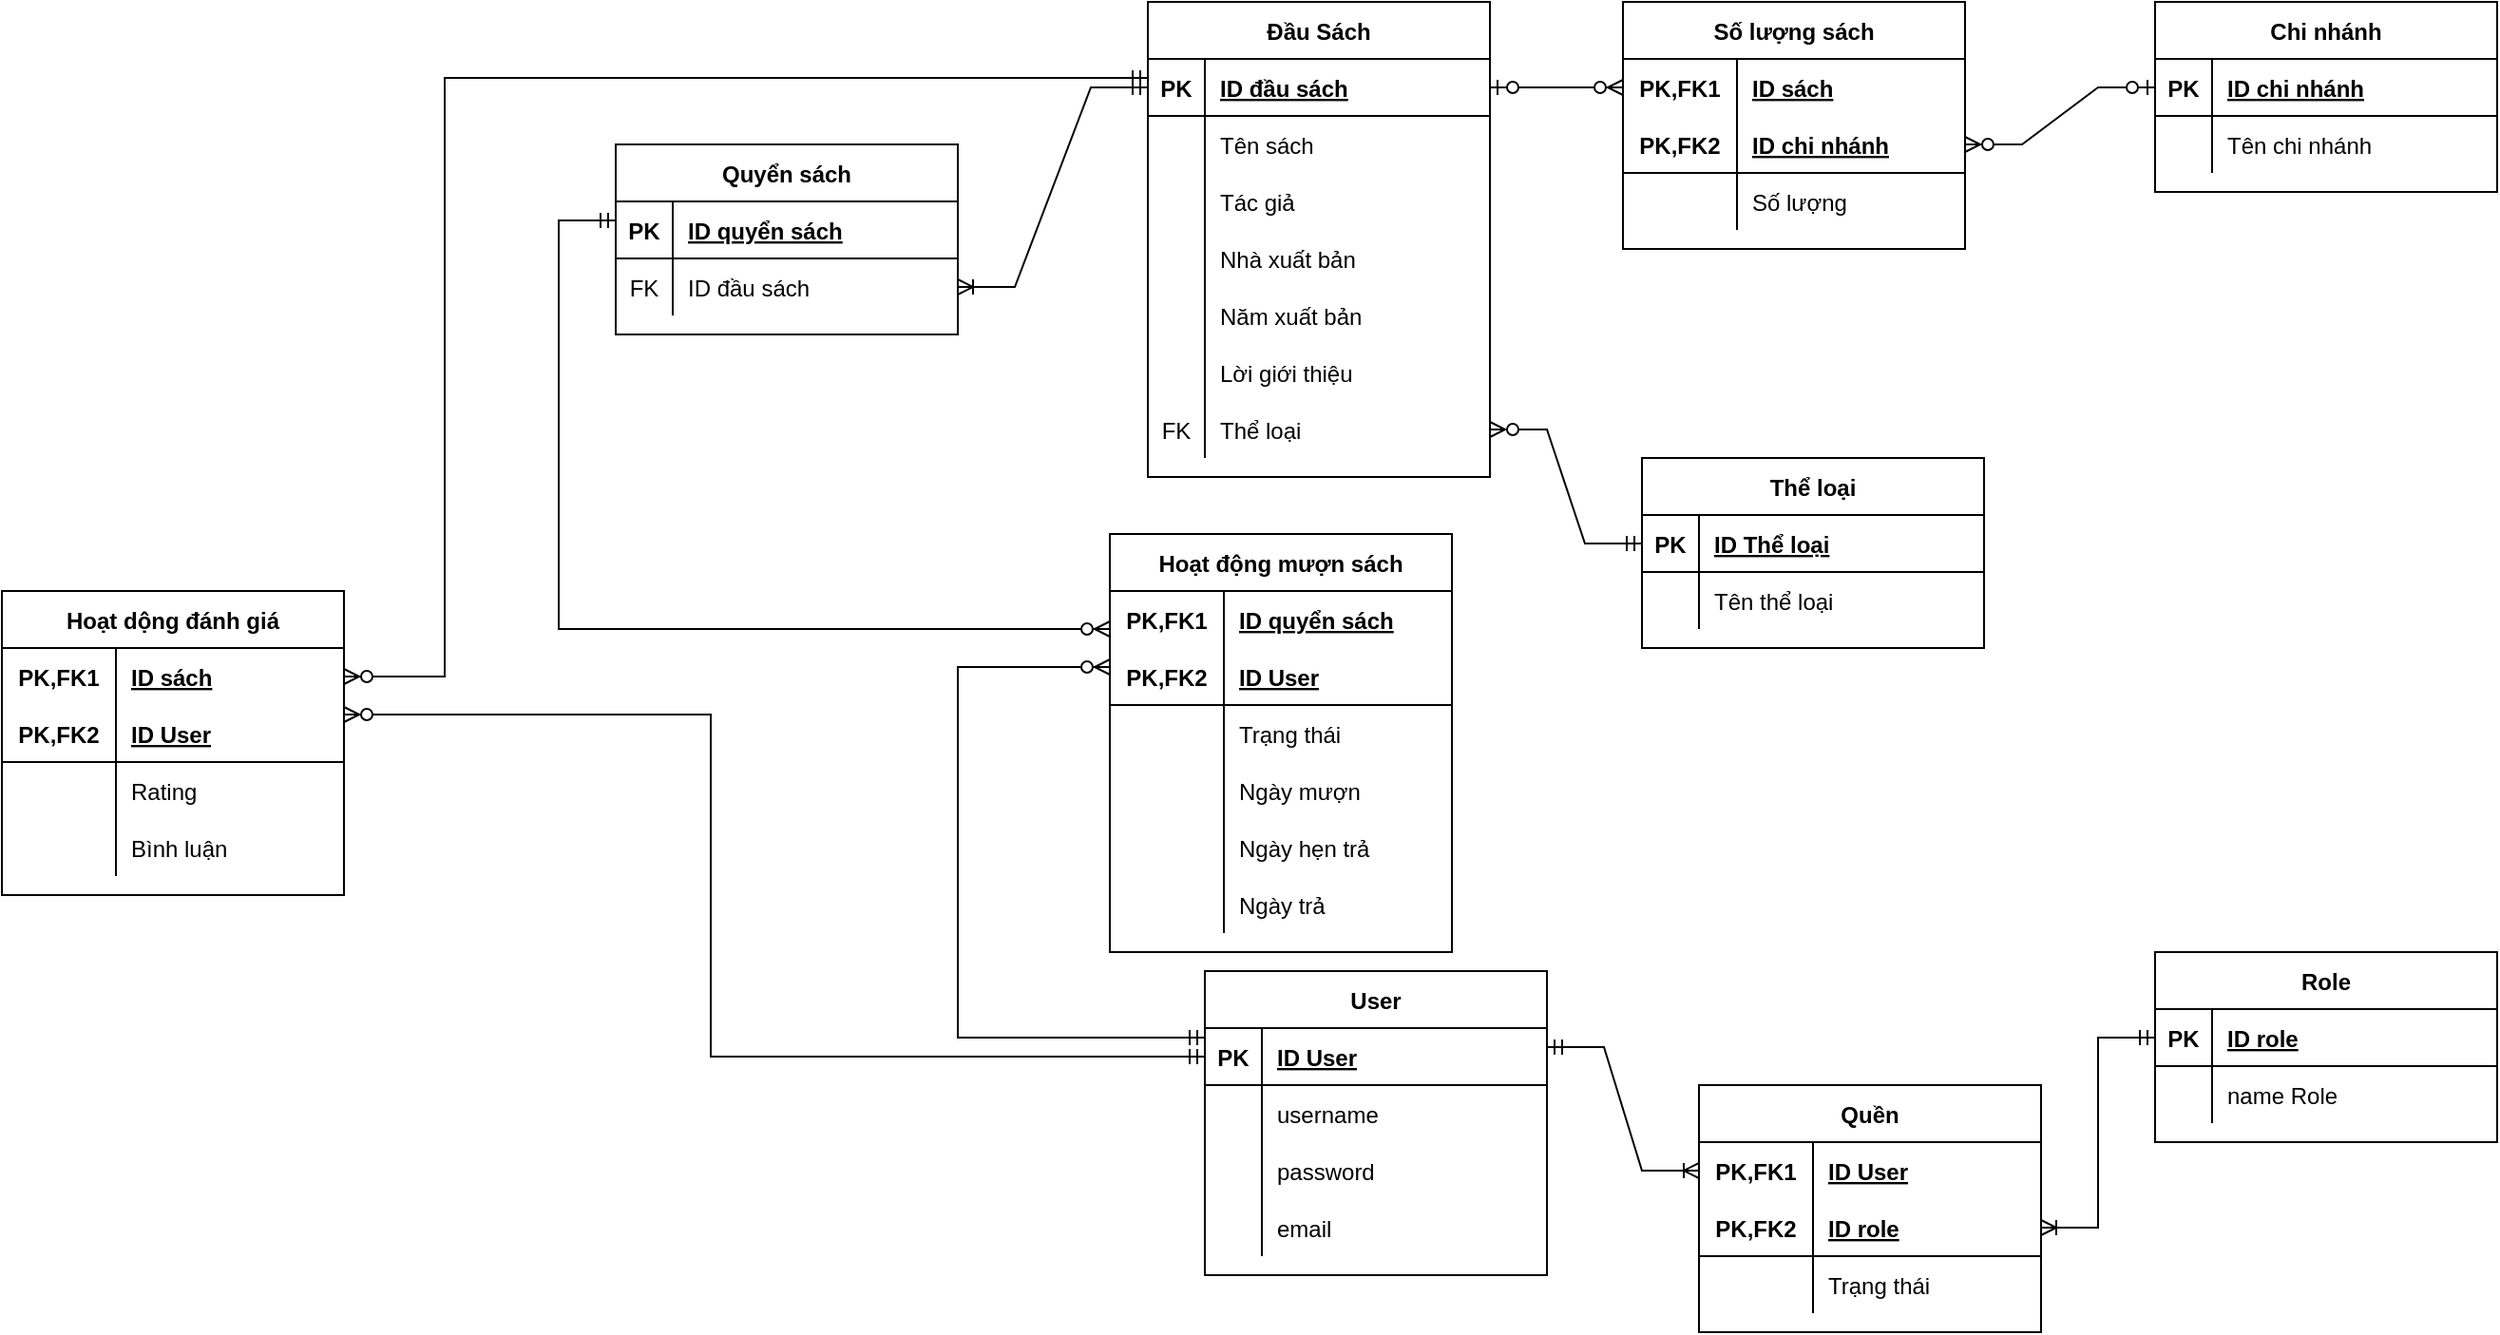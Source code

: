<mxfile version="20.2.3" type="device"><diagram id="ynbLyinVr9GkVWwmuMhl" name="Trang-1"><mxGraphModel dx="2249" dy="794" grid="1" gridSize="10" guides="1" tooltips="1" connect="1" arrows="1" fold="1" page="1" pageScale="1" pageWidth="827" pageHeight="1169" math="0" shadow="0"><root><mxCell id="0"/><mxCell id="1" parent="0"/><mxCell id="u2M3tvChllWjG_p4Eokf-32" value="Đầu Sách" style="shape=table;startSize=30;container=1;collapsible=1;childLayout=tableLayout;fixedRows=1;rowLines=0;fontStyle=1;align=center;resizeLast=1;" vertex="1" parent="1"><mxGeometry x="100" y="360" width="180" height="250" as="geometry"/></mxCell><mxCell id="u2M3tvChllWjG_p4Eokf-33" value="" style="shape=tableRow;horizontal=0;startSize=0;swimlaneHead=0;swimlaneBody=0;fillColor=none;collapsible=0;dropTarget=0;points=[[0,0.5],[1,0.5]];portConstraint=eastwest;top=0;left=0;right=0;bottom=1;" vertex="1" parent="u2M3tvChllWjG_p4Eokf-32"><mxGeometry y="30" width="180" height="30" as="geometry"/></mxCell><mxCell id="u2M3tvChllWjG_p4Eokf-34" value="PK" style="shape=partialRectangle;connectable=0;fillColor=none;top=0;left=0;bottom=0;right=0;fontStyle=1;overflow=hidden;" vertex="1" parent="u2M3tvChllWjG_p4Eokf-33"><mxGeometry width="30" height="30" as="geometry"><mxRectangle width="30" height="30" as="alternateBounds"/></mxGeometry></mxCell><mxCell id="u2M3tvChllWjG_p4Eokf-35" value="ID đầu sách" style="shape=partialRectangle;connectable=0;fillColor=none;top=0;left=0;bottom=0;right=0;align=left;spacingLeft=6;fontStyle=5;overflow=hidden;" vertex="1" parent="u2M3tvChllWjG_p4Eokf-33"><mxGeometry x="30" width="150" height="30" as="geometry"><mxRectangle width="150" height="30" as="alternateBounds"/></mxGeometry></mxCell><mxCell id="u2M3tvChllWjG_p4Eokf-36" value="" style="shape=tableRow;horizontal=0;startSize=0;swimlaneHead=0;swimlaneBody=0;fillColor=none;collapsible=0;dropTarget=0;points=[[0,0.5],[1,0.5]];portConstraint=eastwest;top=0;left=0;right=0;bottom=0;" vertex="1" parent="u2M3tvChllWjG_p4Eokf-32"><mxGeometry y="60" width="180" height="30" as="geometry"/></mxCell><mxCell id="u2M3tvChllWjG_p4Eokf-37" value="" style="shape=partialRectangle;connectable=0;fillColor=none;top=0;left=0;bottom=0;right=0;editable=1;overflow=hidden;" vertex="1" parent="u2M3tvChllWjG_p4Eokf-36"><mxGeometry width="30" height="30" as="geometry"><mxRectangle width="30" height="30" as="alternateBounds"/></mxGeometry></mxCell><mxCell id="u2M3tvChllWjG_p4Eokf-38" value="Tên sách" style="shape=partialRectangle;connectable=0;fillColor=none;top=0;left=0;bottom=0;right=0;align=left;spacingLeft=6;overflow=hidden;" vertex="1" parent="u2M3tvChllWjG_p4Eokf-36"><mxGeometry x="30" width="150" height="30" as="geometry"><mxRectangle width="150" height="30" as="alternateBounds"/></mxGeometry></mxCell><mxCell id="u2M3tvChllWjG_p4Eokf-39" value="" style="shape=tableRow;horizontal=0;startSize=0;swimlaneHead=0;swimlaneBody=0;fillColor=none;collapsible=0;dropTarget=0;points=[[0,0.5],[1,0.5]];portConstraint=eastwest;top=0;left=0;right=0;bottom=0;" vertex="1" parent="u2M3tvChllWjG_p4Eokf-32"><mxGeometry y="90" width="180" height="30" as="geometry"/></mxCell><mxCell id="u2M3tvChllWjG_p4Eokf-40" value="" style="shape=partialRectangle;connectable=0;fillColor=none;top=0;left=0;bottom=0;right=0;editable=1;overflow=hidden;" vertex="1" parent="u2M3tvChllWjG_p4Eokf-39"><mxGeometry width="30" height="30" as="geometry"><mxRectangle width="30" height="30" as="alternateBounds"/></mxGeometry></mxCell><mxCell id="u2M3tvChllWjG_p4Eokf-41" value="Tác giả" style="shape=partialRectangle;connectable=0;fillColor=none;top=0;left=0;bottom=0;right=0;align=left;spacingLeft=6;overflow=hidden;" vertex="1" parent="u2M3tvChllWjG_p4Eokf-39"><mxGeometry x="30" width="150" height="30" as="geometry"><mxRectangle width="150" height="30" as="alternateBounds"/></mxGeometry></mxCell><mxCell id="u2M3tvChllWjG_p4Eokf-42" value="" style="shape=tableRow;horizontal=0;startSize=0;swimlaneHead=0;swimlaneBody=0;fillColor=none;collapsible=0;dropTarget=0;points=[[0,0.5],[1,0.5]];portConstraint=eastwest;top=0;left=0;right=0;bottom=0;" vertex="1" parent="u2M3tvChllWjG_p4Eokf-32"><mxGeometry y="120" width="180" height="30" as="geometry"/></mxCell><mxCell id="u2M3tvChllWjG_p4Eokf-43" value="" style="shape=partialRectangle;connectable=0;fillColor=none;top=0;left=0;bottom=0;right=0;editable=1;overflow=hidden;" vertex="1" parent="u2M3tvChllWjG_p4Eokf-42"><mxGeometry width="30" height="30" as="geometry"><mxRectangle width="30" height="30" as="alternateBounds"/></mxGeometry></mxCell><mxCell id="u2M3tvChllWjG_p4Eokf-44" value="Nhà xuất bản" style="shape=partialRectangle;connectable=0;fillColor=none;top=0;left=0;bottom=0;right=0;align=left;spacingLeft=6;overflow=hidden;" vertex="1" parent="u2M3tvChllWjG_p4Eokf-42"><mxGeometry x="30" width="150" height="30" as="geometry"><mxRectangle width="150" height="30" as="alternateBounds"/></mxGeometry></mxCell><mxCell id="u2M3tvChllWjG_p4Eokf-45" value="" style="shape=tableRow;horizontal=0;startSize=0;swimlaneHead=0;swimlaneBody=0;fillColor=none;collapsible=0;dropTarget=0;points=[[0,0.5],[1,0.5]];portConstraint=eastwest;top=0;left=0;right=0;bottom=0;" vertex="1" parent="u2M3tvChllWjG_p4Eokf-32"><mxGeometry y="150" width="180" height="30" as="geometry"/></mxCell><mxCell id="u2M3tvChllWjG_p4Eokf-46" value="" style="shape=partialRectangle;connectable=0;fillColor=none;top=0;left=0;bottom=0;right=0;editable=1;overflow=hidden;" vertex="1" parent="u2M3tvChllWjG_p4Eokf-45"><mxGeometry width="30" height="30" as="geometry"><mxRectangle width="30" height="30" as="alternateBounds"/></mxGeometry></mxCell><mxCell id="u2M3tvChllWjG_p4Eokf-47" value="Năm xuất bản" style="shape=partialRectangle;connectable=0;fillColor=none;top=0;left=0;bottom=0;right=0;align=left;spacingLeft=6;overflow=hidden;" vertex="1" parent="u2M3tvChllWjG_p4Eokf-45"><mxGeometry x="30" width="150" height="30" as="geometry"><mxRectangle width="150" height="30" as="alternateBounds"/></mxGeometry></mxCell><mxCell id="u2M3tvChllWjG_p4Eokf-48" value="" style="shape=tableRow;horizontal=0;startSize=0;swimlaneHead=0;swimlaneBody=0;fillColor=none;collapsible=0;dropTarget=0;points=[[0,0.5],[1,0.5]];portConstraint=eastwest;top=0;left=0;right=0;bottom=0;" vertex="1" parent="u2M3tvChllWjG_p4Eokf-32"><mxGeometry y="180" width="180" height="30" as="geometry"/></mxCell><mxCell id="u2M3tvChllWjG_p4Eokf-49" value="" style="shape=partialRectangle;connectable=0;fillColor=none;top=0;left=0;bottom=0;right=0;editable=1;overflow=hidden;" vertex="1" parent="u2M3tvChllWjG_p4Eokf-48"><mxGeometry width="30" height="30" as="geometry"><mxRectangle width="30" height="30" as="alternateBounds"/></mxGeometry></mxCell><mxCell id="u2M3tvChllWjG_p4Eokf-50" value="Lời giới thiệu" style="shape=partialRectangle;connectable=0;fillColor=none;top=0;left=0;bottom=0;right=0;align=left;spacingLeft=6;overflow=hidden;" vertex="1" parent="u2M3tvChllWjG_p4Eokf-48"><mxGeometry x="30" width="150" height="30" as="geometry"><mxRectangle width="150" height="30" as="alternateBounds"/></mxGeometry></mxCell><mxCell id="u2M3tvChllWjG_p4Eokf-151" value="" style="shape=tableRow;horizontal=0;startSize=0;swimlaneHead=0;swimlaneBody=0;fillColor=none;collapsible=0;dropTarget=0;points=[[0,0.5],[1,0.5]];portConstraint=eastwest;top=0;left=0;right=0;bottom=0;" vertex="1" parent="u2M3tvChllWjG_p4Eokf-32"><mxGeometry y="210" width="180" height="30" as="geometry"/></mxCell><mxCell id="u2M3tvChllWjG_p4Eokf-152" value="FK" style="shape=partialRectangle;connectable=0;fillColor=none;top=0;left=0;bottom=0;right=0;editable=1;overflow=hidden;" vertex="1" parent="u2M3tvChllWjG_p4Eokf-151"><mxGeometry width="30" height="30" as="geometry"><mxRectangle width="30" height="30" as="alternateBounds"/></mxGeometry></mxCell><mxCell id="u2M3tvChllWjG_p4Eokf-153" value="Thể loại" style="shape=partialRectangle;connectable=0;fillColor=none;top=0;left=0;bottom=0;right=0;align=left;spacingLeft=6;overflow=hidden;" vertex="1" parent="u2M3tvChllWjG_p4Eokf-151"><mxGeometry x="30" width="150" height="30" as="geometry"><mxRectangle width="150" height="30" as="alternateBounds"/></mxGeometry></mxCell><mxCell id="u2M3tvChllWjG_p4Eokf-51" value="Chi nhánh" style="shape=table;startSize=30;container=1;collapsible=1;childLayout=tableLayout;fixedRows=1;rowLines=0;fontStyle=1;align=center;resizeLast=1;" vertex="1" parent="1"><mxGeometry x="630" y="360" width="180" height="100" as="geometry"/></mxCell><mxCell id="u2M3tvChllWjG_p4Eokf-52" value="" style="shape=tableRow;horizontal=0;startSize=0;swimlaneHead=0;swimlaneBody=0;fillColor=none;collapsible=0;dropTarget=0;points=[[0,0.5],[1,0.5]];portConstraint=eastwest;top=0;left=0;right=0;bottom=1;" vertex="1" parent="u2M3tvChllWjG_p4Eokf-51"><mxGeometry y="30" width="180" height="30" as="geometry"/></mxCell><mxCell id="u2M3tvChllWjG_p4Eokf-53" value="PK" style="shape=partialRectangle;connectable=0;fillColor=none;top=0;left=0;bottom=0;right=0;fontStyle=1;overflow=hidden;" vertex="1" parent="u2M3tvChllWjG_p4Eokf-52"><mxGeometry width="30" height="30" as="geometry"><mxRectangle width="30" height="30" as="alternateBounds"/></mxGeometry></mxCell><mxCell id="u2M3tvChllWjG_p4Eokf-54" value="ID chi nhánh" style="shape=partialRectangle;connectable=0;fillColor=none;top=0;left=0;bottom=0;right=0;align=left;spacingLeft=6;fontStyle=5;overflow=hidden;" vertex="1" parent="u2M3tvChllWjG_p4Eokf-52"><mxGeometry x="30" width="150" height="30" as="geometry"><mxRectangle width="150" height="30" as="alternateBounds"/></mxGeometry></mxCell><mxCell id="u2M3tvChllWjG_p4Eokf-55" value="" style="shape=tableRow;horizontal=0;startSize=0;swimlaneHead=0;swimlaneBody=0;fillColor=none;collapsible=0;dropTarget=0;points=[[0,0.5],[1,0.5]];portConstraint=eastwest;top=0;left=0;right=0;bottom=0;" vertex="1" parent="u2M3tvChllWjG_p4Eokf-51"><mxGeometry y="60" width="180" height="30" as="geometry"/></mxCell><mxCell id="u2M3tvChllWjG_p4Eokf-56" value="" style="shape=partialRectangle;connectable=0;fillColor=none;top=0;left=0;bottom=0;right=0;editable=1;overflow=hidden;" vertex="1" parent="u2M3tvChllWjG_p4Eokf-55"><mxGeometry width="30" height="30" as="geometry"><mxRectangle width="30" height="30" as="alternateBounds"/></mxGeometry></mxCell><mxCell id="u2M3tvChllWjG_p4Eokf-57" value="Tên chi nhánh" style="shape=partialRectangle;connectable=0;fillColor=none;top=0;left=0;bottom=0;right=0;align=left;spacingLeft=6;overflow=hidden;" vertex="1" parent="u2M3tvChllWjG_p4Eokf-55"><mxGeometry x="30" width="150" height="30" as="geometry"><mxRectangle width="150" height="30" as="alternateBounds"/></mxGeometry></mxCell><mxCell id="u2M3tvChllWjG_p4Eokf-70" value="Số lượng sách" style="shape=table;startSize=30;container=1;collapsible=1;childLayout=tableLayout;fixedRows=1;rowLines=0;fontStyle=1;align=center;resizeLast=1;" vertex="1" parent="1"><mxGeometry x="350" y="360" width="180" height="130" as="geometry"/></mxCell><mxCell id="u2M3tvChllWjG_p4Eokf-71" value="" style="shape=tableRow;horizontal=0;startSize=0;swimlaneHead=0;swimlaneBody=0;fillColor=none;collapsible=0;dropTarget=0;points=[[0,0.5],[1,0.5]];portConstraint=eastwest;top=0;left=0;right=0;bottom=0;" vertex="1" parent="u2M3tvChllWjG_p4Eokf-70"><mxGeometry y="30" width="180" height="30" as="geometry"/></mxCell><mxCell id="u2M3tvChllWjG_p4Eokf-72" value="PK,FK1" style="shape=partialRectangle;connectable=0;fillColor=none;top=0;left=0;bottom=0;right=0;fontStyle=1;overflow=hidden;" vertex="1" parent="u2M3tvChllWjG_p4Eokf-71"><mxGeometry width="60" height="30" as="geometry"><mxRectangle width="60" height="30" as="alternateBounds"/></mxGeometry></mxCell><mxCell id="u2M3tvChllWjG_p4Eokf-73" value="ID sách" style="shape=partialRectangle;connectable=0;fillColor=none;top=0;left=0;bottom=0;right=0;align=left;spacingLeft=6;fontStyle=5;overflow=hidden;" vertex="1" parent="u2M3tvChllWjG_p4Eokf-71"><mxGeometry x="60" width="120" height="30" as="geometry"><mxRectangle width="120" height="30" as="alternateBounds"/></mxGeometry></mxCell><mxCell id="u2M3tvChllWjG_p4Eokf-74" value="" style="shape=tableRow;horizontal=0;startSize=0;swimlaneHead=0;swimlaneBody=0;fillColor=none;collapsible=0;dropTarget=0;points=[[0,0.5],[1,0.5]];portConstraint=eastwest;top=0;left=0;right=0;bottom=1;" vertex="1" parent="u2M3tvChllWjG_p4Eokf-70"><mxGeometry y="60" width="180" height="30" as="geometry"/></mxCell><mxCell id="u2M3tvChllWjG_p4Eokf-75" value="PK,FK2" style="shape=partialRectangle;connectable=0;fillColor=none;top=0;left=0;bottom=0;right=0;fontStyle=1;overflow=hidden;" vertex="1" parent="u2M3tvChllWjG_p4Eokf-74"><mxGeometry width="60" height="30" as="geometry"><mxRectangle width="60" height="30" as="alternateBounds"/></mxGeometry></mxCell><mxCell id="u2M3tvChllWjG_p4Eokf-76" value="ID chi nhánh" style="shape=partialRectangle;connectable=0;fillColor=none;top=0;left=0;bottom=0;right=0;align=left;spacingLeft=6;fontStyle=5;overflow=hidden;" vertex="1" parent="u2M3tvChllWjG_p4Eokf-74"><mxGeometry x="60" width="120" height="30" as="geometry"><mxRectangle width="120" height="30" as="alternateBounds"/></mxGeometry></mxCell><mxCell id="u2M3tvChllWjG_p4Eokf-77" value="" style="shape=tableRow;horizontal=0;startSize=0;swimlaneHead=0;swimlaneBody=0;fillColor=none;collapsible=0;dropTarget=0;points=[[0,0.5],[1,0.5]];portConstraint=eastwest;top=0;left=0;right=0;bottom=0;" vertex="1" parent="u2M3tvChllWjG_p4Eokf-70"><mxGeometry y="90" width="180" height="30" as="geometry"/></mxCell><mxCell id="u2M3tvChllWjG_p4Eokf-78" value="" style="shape=partialRectangle;connectable=0;fillColor=none;top=0;left=0;bottom=0;right=0;editable=1;overflow=hidden;" vertex="1" parent="u2M3tvChllWjG_p4Eokf-77"><mxGeometry width="60" height="30" as="geometry"><mxRectangle width="60" height="30" as="alternateBounds"/></mxGeometry></mxCell><mxCell id="u2M3tvChllWjG_p4Eokf-79" value="Số lượng" style="shape=partialRectangle;connectable=0;fillColor=none;top=0;left=0;bottom=0;right=0;align=left;spacingLeft=6;overflow=hidden;" vertex="1" parent="u2M3tvChllWjG_p4Eokf-77"><mxGeometry x="60" width="120" height="30" as="geometry"><mxRectangle width="120" height="30" as="alternateBounds"/></mxGeometry></mxCell><mxCell id="u2M3tvChllWjG_p4Eokf-83" value="" style="edgeStyle=entityRelationEdgeStyle;fontSize=12;html=1;endArrow=ERzeroToMany;startArrow=ERzeroToOne;rounded=0;exitX=1;exitY=0.5;exitDx=0;exitDy=0;startFill=0;" edge="1" parent="1" source="u2M3tvChllWjG_p4Eokf-33" target="u2M3tvChllWjG_p4Eokf-71"><mxGeometry width="100" height="100" relative="1" as="geometry"><mxPoint x="360" y="660" as="sourcePoint"/><mxPoint x="460" y="560" as="targetPoint"/></mxGeometry></mxCell><mxCell id="u2M3tvChllWjG_p4Eokf-84" value="" style="edgeStyle=entityRelationEdgeStyle;fontSize=12;html=1;endArrow=ERzeroToMany;startArrow=ERzeroToOne;rounded=0;startFill=0;" edge="1" parent="1" source="u2M3tvChllWjG_p4Eokf-52" target="u2M3tvChllWjG_p4Eokf-74"><mxGeometry width="100" height="100" relative="1" as="geometry"><mxPoint x="270" y="417" as="sourcePoint"/><mxPoint x="360" y="415" as="targetPoint"/></mxGeometry></mxCell><mxCell id="u2M3tvChllWjG_p4Eokf-85" value="User" style="shape=table;startSize=30;container=1;collapsible=1;childLayout=tableLayout;fixedRows=1;rowLines=0;fontStyle=1;align=center;resizeLast=1;" vertex="1" parent="1"><mxGeometry x="130" y="870" width="180" height="160" as="geometry"/></mxCell><mxCell id="u2M3tvChllWjG_p4Eokf-86" value="" style="shape=tableRow;horizontal=0;startSize=0;swimlaneHead=0;swimlaneBody=0;fillColor=none;collapsible=0;dropTarget=0;points=[[0,0.5],[1,0.5]];portConstraint=eastwest;top=0;left=0;right=0;bottom=1;" vertex="1" parent="u2M3tvChllWjG_p4Eokf-85"><mxGeometry y="30" width="180" height="30" as="geometry"/></mxCell><mxCell id="u2M3tvChllWjG_p4Eokf-87" value="PK" style="shape=partialRectangle;connectable=0;fillColor=none;top=0;left=0;bottom=0;right=0;fontStyle=1;overflow=hidden;" vertex="1" parent="u2M3tvChllWjG_p4Eokf-86"><mxGeometry width="30" height="30" as="geometry"><mxRectangle width="30" height="30" as="alternateBounds"/></mxGeometry></mxCell><mxCell id="u2M3tvChllWjG_p4Eokf-88" value="ID User" style="shape=partialRectangle;connectable=0;fillColor=none;top=0;left=0;bottom=0;right=0;align=left;spacingLeft=6;fontStyle=5;overflow=hidden;" vertex="1" parent="u2M3tvChllWjG_p4Eokf-86"><mxGeometry x="30" width="150" height="30" as="geometry"><mxRectangle width="150" height="30" as="alternateBounds"/></mxGeometry></mxCell><mxCell id="u2M3tvChllWjG_p4Eokf-89" value="" style="shape=tableRow;horizontal=0;startSize=0;swimlaneHead=0;swimlaneBody=0;fillColor=none;collapsible=0;dropTarget=0;points=[[0,0.5],[1,0.5]];portConstraint=eastwest;top=0;left=0;right=0;bottom=0;" vertex="1" parent="u2M3tvChllWjG_p4Eokf-85"><mxGeometry y="60" width="180" height="30" as="geometry"/></mxCell><mxCell id="u2M3tvChllWjG_p4Eokf-90" value="" style="shape=partialRectangle;connectable=0;fillColor=none;top=0;left=0;bottom=0;right=0;editable=1;overflow=hidden;" vertex="1" parent="u2M3tvChllWjG_p4Eokf-89"><mxGeometry width="30" height="30" as="geometry"><mxRectangle width="30" height="30" as="alternateBounds"/></mxGeometry></mxCell><mxCell id="u2M3tvChllWjG_p4Eokf-91" value="username" style="shape=partialRectangle;connectable=0;fillColor=none;top=0;left=0;bottom=0;right=0;align=left;spacingLeft=6;overflow=hidden;" vertex="1" parent="u2M3tvChllWjG_p4Eokf-89"><mxGeometry x="30" width="150" height="30" as="geometry"><mxRectangle width="150" height="30" as="alternateBounds"/></mxGeometry></mxCell><mxCell id="u2M3tvChllWjG_p4Eokf-92" value="" style="shape=tableRow;horizontal=0;startSize=0;swimlaneHead=0;swimlaneBody=0;fillColor=none;collapsible=0;dropTarget=0;points=[[0,0.5],[1,0.5]];portConstraint=eastwest;top=0;left=0;right=0;bottom=0;" vertex="1" parent="u2M3tvChllWjG_p4Eokf-85"><mxGeometry y="90" width="180" height="30" as="geometry"/></mxCell><mxCell id="u2M3tvChllWjG_p4Eokf-93" value="" style="shape=partialRectangle;connectable=0;fillColor=none;top=0;left=0;bottom=0;right=0;editable=1;overflow=hidden;" vertex="1" parent="u2M3tvChllWjG_p4Eokf-92"><mxGeometry width="30" height="30" as="geometry"><mxRectangle width="30" height="30" as="alternateBounds"/></mxGeometry></mxCell><mxCell id="u2M3tvChllWjG_p4Eokf-94" value="password" style="shape=partialRectangle;connectable=0;fillColor=none;top=0;left=0;bottom=0;right=0;align=left;spacingLeft=6;overflow=hidden;" vertex="1" parent="u2M3tvChllWjG_p4Eokf-92"><mxGeometry x="30" width="150" height="30" as="geometry"><mxRectangle width="150" height="30" as="alternateBounds"/></mxGeometry></mxCell><mxCell id="u2M3tvChllWjG_p4Eokf-95" value="" style="shape=tableRow;horizontal=0;startSize=0;swimlaneHead=0;swimlaneBody=0;fillColor=none;collapsible=0;dropTarget=0;points=[[0,0.5],[1,0.5]];portConstraint=eastwest;top=0;left=0;right=0;bottom=0;" vertex="1" parent="u2M3tvChllWjG_p4Eokf-85"><mxGeometry y="120" width="180" height="30" as="geometry"/></mxCell><mxCell id="u2M3tvChllWjG_p4Eokf-96" value="" style="shape=partialRectangle;connectable=0;fillColor=none;top=0;left=0;bottom=0;right=0;editable=1;overflow=hidden;" vertex="1" parent="u2M3tvChllWjG_p4Eokf-95"><mxGeometry width="30" height="30" as="geometry"><mxRectangle width="30" height="30" as="alternateBounds"/></mxGeometry></mxCell><mxCell id="u2M3tvChllWjG_p4Eokf-97" value="email" style="shape=partialRectangle;connectable=0;fillColor=none;top=0;left=0;bottom=0;right=0;align=left;spacingLeft=6;overflow=hidden;" vertex="1" parent="u2M3tvChllWjG_p4Eokf-95"><mxGeometry x="30" width="150" height="30" as="geometry"><mxRectangle width="150" height="30" as="alternateBounds"/></mxGeometry></mxCell><mxCell id="u2M3tvChllWjG_p4Eokf-98" value="Role" style="shape=table;startSize=30;container=1;collapsible=1;childLayout=tableLayout;fixedRows=1;rowLines=0;fontStyle=1;align=center;resizeLast=1;" vertex="1" parent="1"><mxGeometry x="630" y="860" width="180" height="100" as="geometry"/></mxCell><mxCell id="u2M3tvChllWjG_p4Eokf-99" value="" style="shape=tableRow;horizontal=0;startSize=0;swimlaneHead=0;swimlaneBody=0;fillColor=none;collapsible=0;dropTarget=0;points=[[0,0.5],[1,0.5]];portConstraint=eastwest;top=0;left=0;right=0;bottom=1;" vertex="1" parent="u2M3tvChllWjG_p4Eokf-98"><mxGeometry y="30" width="180" height="30" as="geometry"/></mxCell><mxCell id="u2M3tvChllWjG_p4Eokf-100" value="PK" style="shape=partialRectangle;connectable=0;fillColor=none;top=0;left=0;bottom=0;right=0;fontStyle=1;overflow=hidden;" vertex="1" parent="u2M3tvChllWjG_p4Eokf-99"><mxGeometry width="30" height="30" as="geometry"><mxRectangle width="30" height="30" as="alternateBounds"/></mxGeometry></mxCell><mxCell id="u2M3tvChllWjG_p4Eokf-101" value="ID role" style="shape=partialRectangle;connectable=0;fillColor=none;top=0;left=0;bottom=0;right=0;align=left;spacingLeft=6;fontStyle=5;overflow=hidden;" vertex="1" parent="u2M3tvChllWjG_p4Eokf-99"><mxGeometry x="30" width="150" height="30" as="geometry"><mxRectangle width="150" height="30" as="alternateBounds"/></mxGeometry></mxCell><mxCell id="u2M3tvChllWjG_p4Eokf-102" value="" style="shape=tableRow;horizontal=0;startSize=0;swimlaneHead=0;swimlaneBody=0;fillColor=none;collapsible=0;dropTarget=0;points=[[0,0.5],[1,0.5]];portConstraint=eastwest;top=0;left=0;right=0;bottom=0;" vertex="1" parent="u2M3tvChllWjG_p4Eokf-98"><mxGeometry y="60" width="180" height="30" as="geometry"/></mxCell><mxCell id="u2M3tvChllWjG_p4Eokf-103" value="" style="shape=partialRectangle;connectable=0;fillColor=none;top=0;left=0;bottom=0;right=0;editable=1;overflow=hidden;" vertex="1" parent="u2M3tvChllWjG_p4Eokf-102"><mxGeometry width="30" height="30" as="geometry"><mxRectangle width="30" height="30" as="alternateBounds"/></mxGeometry></mxCell><mxCell id="u2M3tvChllWjG_p4Eokf-104" value="name Role" style="shape=partialRectangle;connectable=0;fillColor=none;top=0;left=0;bottom=0;right=0;align=left;spacingLeft=6;overflow=hidden;" vertex="1" parent="u2M3tvChllWjG_p4Eokf-102"><mxGeometry x="30" width="150" height="30" as="geometry"><mxRectangle width="150" height="30" as="alternateBounds"/></mxGeometry></mxCell><mxCell id="u2M3tvChllWjG_p4Eokf-121" value="" style="edgeStyle=entityRelationEdgeStyle;fontSize=12;html=1;endArrow=ERoneToMany;startArrow=ERmandOne;rounded=0;exitX=1;exitY=0.25;exitDx=0;exitDy=0;startFill=0;endFill=0;" edge="1" parent="1" source="u2M3tvChllWjG_p4Eokf-85" target="u2M3tvChllWjG_p4Eokf-183"><mxGeometry width="100" height="100" relative="1" as="geometry"><mxPoint x="265" y="625" as="sourcePoint"/><mxPoint x="355" y="625" as="targetPoint"/></mxGeometry></mxCell><mxCell id="u2M3tvChllWjG_p4Eokf-122" value="" style="edgeStyle=entityRelationEdgeStyle;fontSize=12;html=1;endArrow=ERoneToMany;startArrow=ERmandOne;rounded=0;exitX=0;exitY=0.5;exitDx=0;exitDy=0;startFill=0;endFill=0;" edge="1" parent="1" source="u2M3tvChllWjG_p4Eokf-99" target="u2M3tvChllWjG_p4Eokf-186"><mxGeometry width="100" height="100" relative="1" as="geometry"><mxPoint x="295" y="910" as="sourcePoint"/><mxPoint x="365" y="925" as="targetPoint"/></mxGeometry></mxCell><mxCell id="u2M3tvChllWjG_p4Eokf-123" value="Hoạt động mượn sách" style="shape=table;startSize=30;container=1;collapsible=1;childLayout=tableLayout;fixedRows=1;rowLines=0;fontStyle=1;align=center;resizeLast=1;" vertex="1" parent="1"><mxGeometry x="80" y="640" width="180" height="220" as="geometry"/></mxCell><mxCell id="u2M3tvChllWjG_p4Eokf-124" value="" style="shape=tableRow;horizontal=0;startSize=0;swimlaneHead=0;swimlaneBody=0;fillColor=none;collapsible=0;dropTarget=0;points=[[0,0.5],[1,0.5]];portConstraint=eastwest;top=0;left=0;right=0;bottom=0;" vertex="1" parent="u2M3tvChllWjG_p4Eokf-123"><mxGeometry y="30" width="180" height="30" as="geometry"/></mxCell><mxCell id="u2M3tvChllWjG_p4Eokf-125" value="PK,FK1" style="shape=partialRectangle;connectable=0;fillColor=none;top=0;left=0;bottom=0;right=0;fontStyle=1;overflow=hidden;" vertex="1" parent="u2M3tvChllWjG_p4Eokf-124"><mxGeometry width="60" height="30" as="geometry"><mxRectangle width="60" height="30" as="alternateBounds"/></mxGeometry></mxCell><mxCell id="u2M3tvChllWjG_p4Eokf-126" value="ID quyển sách" style="shape=partialRectangle;connectable=0;fillColor=none;top=0;left=0;bottom=0;right=0;align=left;spacingLeft=6;fontStyle=5;overflow=hidden;" vertex="1" parent="u2M3tvChllWjG_p4Eokf-124"><mxGeometry x="60" width="120" height="30" as="geometry"><mxRectangle width="120" height="30" as="alternateBounds"/></mxGeometry></mxCell><mxCell id="u2M3tvChllWjG_p4Eokf-127" value="" style="shape=tableRow;horizontal=0;startSize=0;swimlaneHead=0;swimlaneBody=0;fillColor=none;collapsible=0;dropTarget=0;points=[[0,0.5],[1,0.5]];portConstraint=eastwest;top=0;left=0;right=0;bottom=1;" vertex="1" parent="u2M3tvChllWjG_p4Eokf-123"><mxGeometry y="60" width="180" height="30" as="geometry"/></mxCell><mxCell id="u2M3tvChllWjG_p4Eokf-128" value="PK,FK2" style="shape=partialRectangle;connectable=0;fillColor=none;top=0;left=0;bottom=0;right=0;fontStyle=1;overflow=hidden;" vertex="1" parent="u2M3tvChllWjG_p4Eokf-127"><mxGeometry width="60" height="30" as="geometry"><mxRectangle width="60" height="30" as="alternateBounds"/></mxGeometry></mxCell><mxCell id="u2M3tvChllWjG_p4Eokf-129" value="ID User" style="shape=partialRectangle;connectable=0;fillColor=none;top=0;left=0;bottom=0;right=0;align=left;spacingLeft=6;fontStyle=5;overflow=hidden;" vertex="1" parent="u2M3tvChllWjG_p4Eokf-127"><mxGeometry x="60" width="120" height="30" as="geometry"><mxRectangle width="120" height="30" as="alternateBounds"/></mxGeometry></mxCell><mxCell id="u2M3tvChllWjG_p4Eokf-130" value="" style="shape=tableRow;horizontal=0;startSize=0;swimlaneHead=0;swimlaneBody=0;fillColor=none;collapsible=0;dropTarget=0;points=[[0,0.5],[1,0.5]];portConstraint=eastwest;top=0;left=0;right=0;bottom=0;" vertex="1" parent="u2M3tvChllWjG_p4Eokf-123"><mxGeometry y="90" width="180" height="30" as="geometry"/></mxCell><mxCell id="u2M3tvChllWjG_p4Eokf-131" value="" style="shape=partialRectangle;connectable=0;fillColor=none;top=0;left=0;bottom=0;right=0;editable=1;overflow=hidden;" vertex="1" parent="u2M3tvChllWjG_p4Eokf-130"><mxGeometry width="60" height="30" as="geometry"><mxRectangle width="60" height="30" as="alternateBounds"/></mxGeometry></mxCell><mxCell id="u2M3tvChllWjG_p4Eokf-132" value="Trạng thái" style="shape=partialRectangle;connectable=0;fillColor=none;top=0;left=0;bottom=0;right=0;align=left;spacingLeft=6;overflow=hidden;" vertex="1" parent="u2M3tvChllWjG_p4Eokf-130"><mxGeometry x="60" width="120" height="30" as="geometry"><mxRectangle width="120" height="30" as="alternateBounds"/></mxGeometry></mxCell><mxCell id="u2M3tvChllWjG_p4Eokf-133" value="" style="shape=tableRow;horizontal=0;startSize=0;swimlaneHead=0;swimlaneBody=0;fillColor=none;collapsible=0;dropTarget=0;points=[[0,0.5],[1,0.5]];portConstraint=eastwest;top=0;left=0;right=0;bottom=0;" vertex="1" parent="u2M3tvChllWjG_p4Eokf-123"><mxGeometry y="120" width="180" height="30" as="geometry"/></mxCell><mxCell id="u2M3tvChllWjG_p4Eokf-134" value="" style="shape=partialRectangle;connectable=0;fillColor=none;top=0;left=0;bottom=0;right=0;editable=1;overflow=hidden;" vertex="1" parent="u2M3tvChllWjG_p4Eokf-133"><mxGeometry width="60" height="30" as="geometry"><mxRectangle width="60" height="30" as="alternateBounds"/></mxGeometry></mxCell><mxCell id="u2M3tvChllWjG_p4Eokf-135" value="Ngày mượn" style="shape=partialRectangle;connectable=0;fillColor=none;top=0;left=0;bottom=0;right=0;align=left;spacingLeft=6;overflow=hidden;" vertex="1" parent="u2M3tvChllWjG_p4Eokf-133"><mxGeometry x="60" width="120" height="30" as="geometry"><mxRectangle width="120" height="30" as="alternateBounds"/></mxGeometry></mxCell><mxCell id="u2M3tvChllWjG_p4Eokf-195" value="" style="shape=tableRow;horizontal=0;startSize=0;swimlaneHead=0;swimlaneBody=0;fillColor=none;collapsible=0;dropTarget=0;points=[[0,0.5],[1,0.5]];portConstraint=eastwest;top=0;left=0;right=0;bottom=0;" vertex="1" parent="u2M3tvChllWjG_p4Eokf-123"><mxGeometry y="150" width="180" height="30" as="geometry"/></mxCell><mxCell id="u2M3tvChllWjG_p4Eokf-196" value="" style="shape=partialRectangle;connectable=0;fillColor=none;top=0;left=0;bottom=0;right=0;editable=1;overflow=hidden;" vertex="1" parent="u2M3tvChllWjG_p4Eokf-195"><mxGeometry width="60" height="30" as="geometry"><mxRectangle width="60" height="30" as="alternateBounds"/></mxGeometry></mxCell><mxCell id="u2M3tvChllWjG_p4Eokf-197" value="Ngày hẹn trả" style="shape=partialRectangle;connectable=0;fillColor=none;top=0;left=0;bottom=0;right=0;align=left;spacingLeft=6;overflow=hidden;" vertex="1" parent="u2M3tvChllWjG_p4Eokf-195"><mxGeometry x="60" width="120" height="30" as="geometry"><mxRectangle width="120" height="30" as="alternateBounds"/></mxGeometry></mxCell><mxCell id="u2M3tvChllWjG_p4Eokf-198" value="" style="shape=tableRow;horizontal=0;startSize=0;swimlaneHead=0;swimlaneBody=0;fillColor=none;collapsible=0;dropTarget=0;points=[[0,0.5],[1,0.5]];portConstraint=eastwest;top=0;left=0;right=0;bottom=0;" vertex="1" parent="u2M3tvChllWjG_p4Eokf-123"><mxGeometry y="180" width="180" height="30" as="geometry"/></mxCell><mxCell id="u2M3tvChllWjG_p4Eokf-199" value="" style="shape=partialRectangle;connectable=0;fillColor=none;top=0;left=0;bottom=0;right=0;editable=1;overflow=hidden;" vertex="1" parent="u2M3tvChllWjG_p4Eokf-198"><mxGeometry width="60" height="30" as="geometry"><mxRectangle width="60" height="30" as="alternateBounds"/></mxGeometry></mxCell><mxCell id="u2M3tvChllWjG_p4Eokf-200" value="Ngày trả" style="shape=partialRectangle;connectable=0;fillColor=none;top=0;left=0;bottom=0;right=0;align=left;spacingLeft=6;overflow=hidden;" vertex="1" parent="u2M3tvChllWjG_p4Eokf-198"><mxGeometry x="60" width="120" height="30" as="geometry"><mxRectangle width="120" height="30" as="alternateBounds"/></mxGeometry></mxCell><mxCell id="u2M3tvChllWjG_p4Eokf-136" value="" style="edgeStyle=orthogonalEdgeStyle;fontSize=12;html=1;endArrow=ERzeroToMany;startArrow=ERmandOne;rounded=0;startFill=0;" edge="1" parent="1" source="u2M3tvChllWjG_p4Eokf-86" target="u2M3tvChllWjG_p4Eokf-127"><mxGeometry width="100" height="100" relative="1" as="geometry"><mxPoint x="270" y="415" as="sourcePoint"/><mxPoint x="360" y="415" as="targetPoint"/><Array as="points"><mxPoint y="905"/><mxPoint y="710"/></Array></mxGeometry></mxCell><mxCell id="u2M3tvChllWjG_p4Eokf-138" value="Quyển sách" style="shape=table;startSize=30;container=1;collapsible=1;childLayout=tableLayout;fixedRows=1;rowLines=0;fontStyle=1;align=center;resizeLast=1;" vertex="1" parent="1"><mxGeometry x="-180" y="435" width="180" height="100" as="geometry"/></mxCell><mxCell id="u2M3tvChllWjG_p4Eokf-139" value="" style="shape=tableRow;horizontal=0;startSize=0;swimlaneHead=0;swimlaneBody=0;fillColor=none;collapsible=0;dropTarget=0;points=[[0,0.5],[1,0.5]];portConstraint=eastwest;top=0;left=0;right=0;bottom=1;" vertex="1" parent="u2M3tvChllWjG_p4Eokf-138"><mxGeometry y="30" width="180" height="30" as="geometry"/></mxCell><mxCell id="u2M3tvChllWjG_p4Eokf-140" value="PK" style="shape=partialRectangle;connectable=0;fillColor=none;top=0;left=0;bottom=0;right=0;fontStyle=1;overflow=hidden;" vertex="1" parent="u2M3tvChllWjG_p4Eokf-139"><mxGeometry width="30" height="30" as="geometry"><mxRectangle width="30" height="30" as="alternateBounds"/></mxGeometry></mxCell><mxCell id="u2M3tvChllWjG_p4Eokf-141" value="ID quyển sách" style="shape=partialRectangle;connectable=0;fillColor=none;top=0;left=0;bottom=0;right=0;align=left;spacingLeft=6;fontStyle=5;overflow=hidden;" vertex="1" parent="u2M3tvChllWjG_p4Eokf-139"><mxGeometry x="30" width="150" height="30" as="geometry"><mxRectangle width="150" height="30" as="alternateBounds"/></mxGeometry></mxCell><mxCell id="u2M3tvChllWjG_p4Eokf-142" value="" style="shape=tableRow;horizontal=0;startSize=0;swimlaneHead=0;swimlaneBody=0;fillColor=none;collapsible=0;dropTarget=0;points=[[0,0.5],[1,0.5]];portConstraint=eastwest;top=0;left=0;right=0;bottom=0;" vertex="1" parent="u2M3tvChllWjG_p4Eokf-138"><mxGeometry y="60" width="180" height="30" as="geometry"/></mxCell><mxCell id="u2M3tvChllWjG_p4Eokf-143" value="FK" style="shape=partialRectangle;connectable=0;fillColor=none;top=0;left=0;bottom=0;right=0;editable=1;overflow=hidden;" vertex="1" parent="u2M3tvChllWjG_p4Eokf-142"><mxGeometry width="30" height="30" as="geometry"><mxRectangle width="30" height="30" as="alternateBounds"/></mxGeometry></mxCell><mxCell id="u2M3tvChllWjG_p4Eokf-144" value="ID đầu sách" style="shape=partialRectangle;connectable=0;fillColor=none;top=0;left=0;bottom=0;right=0;align=left;spacingLeft=6;overflow=hidden;" vertex="1" parent="u2M3tvChllWjG_p4Eokf-142"><mxGeometry x="30" width="150" height="30" as="geometry"><mxRectangle width="150" height="30" as="alternateBounds"/></mxGeometry></mxCell><mxCell id="u2M3tvChllWjG_p4Eokf-154" value="" style="edgeStyle=entityRelationEdgeStyle;fontSize=12;html=1;endArrow=ERoneToMany;startArrow=ERmandOne;rounded=0;" edge="1" parent="1" source="u2M3tvChllWjG_p4Eokf-33" target="u2M3tvChllWjG_p4Eokf-142"><mxGeometry width="100" height="100" relative="1" as="geometry"><mxPoint x="10" y="660" as="sourcePoint"/><mxPoint x="-60" y="350" as="targetPoint"/></mxGeometry></mxCell><mxCell id="u2M3tvChllWjG_p4Eokf-155" value="" style="edgeStyle=orthogonalEdgeStyle;fontSize=12;html=1;endArrow=ERzeroToMany;startArrow=ERmandOne;rounded=0;startFill=0;" edge="1" parent="1" source="u2M3tvChllWjG_p4Eokf-139" target="u2M3tvChllWjG_p4Eokf-124"><mxGeometry width="100" height="100" relative="1" as="geometry"><mxPoint x="115" y="915" as="sourcePoint"/><mxPoint x="90" y="720" as="targetPoint"/><Array as="points"><mxPoint x="-210" y="475"/><mxPoint x="-210" y="690"/></Array></mxGeometry></mxCell><mxCell id="u2M3tvChllWjG_p4Eokf-156" value="Thể loại" style="shape=table;startSize=30;container=1;collapsible=1;childLayout=tableLayout;fixedRows=1;rowLines=0;fontStyle=1;align=center;resizeLast=1;" vertex="1" parent="1"><mxGeometry x="360" y="600" width="180" height="100" as="geometry"/></mxCell><mxCell id="u2M3tvChllWjG_p4Eokf-157" value="" style="shape=tableRow;horizontal=0;startSize=0;swimlaneHead=0;swimlaneBody=0;fillColor=none;collapsible=0;dropTarget=0;points=[[0,0.5],[1,0.5]];portConstraint=eastwest;top=0;left=0;right=0;bottom=1;" vertex="1" parent="u2M3tvChllWjG_p4Eokf-156"><mxGeometry y="30" width="180" height="30" as="geometry"/></mxCell><mxCell id="u2M3tvChllWjG_p4Eokf-158" value="PK" style="shape=partialRectangle;connectable=0;fillColor=none;top=0;left=0;bottom=0;right=0;fontStyle=1;overflow=hidden;" vertex="1" parent="u2M3tvChllWjG_p4Eokf-157"><mxGeometry width="30" height="30" as="geometry"><mxRectangle width="30" height="30" as="alternateBounds"/></mxGeometry></mxCell><mxCell id="u2M3tvChllWjG_p4Eokf-159" value="ID Thể loại" style="shape=partialRectangle;connectable=0;fillColor=none;top=0;left=0;bottom=0;right=0;align=left;spacingLeft=6;fontStyle=5;overflow=hidden;" vertex="1" parent="u2M3tvChllWjG_p4Eokf-157"><mxGeometry x="30" width="150" height="30" as="geometry"><mxRectangle width="150" height="30" as="alternateBounds"/></mxGeometry></mxCell><mxCell id="u2M3tvChllWjG_p4Eokf-160" value="" style="shape=tableRow;horizontal=0;startSize=0;swimlaneHead=0;swimlaneBody=0;fillColor=none;collapsible=0;dropTarget=0;points=[[0,0.5],[1,0.5]];portConstraint=eastwest;top=0;left=0;right=0;bottom=0;" vertex="1" parent="u2M3tvChllWjG_p4Eokf-156"><mxGeometry y="60" width="180" height="30" as="geometry"/></mxCell><mxCell id="u2M3tvChllWjG_p4Eokf-161" value="" style="shape=partialRectangle;connectable=0;fillColor=none;top=0;left=0;bottom=0;right=0;editable=1;overflow=hidden;" vertex="1" parent="u2M3tvChllWjG_p4Eokf-160"><mxGeometry width="30" height="30" as="geometry"><mxRectangle width="30" height="30" as="alternateBounds"/></mxGeometry></mxCell><mxCell id="u2M3tvChllWjG_p4Eokf-162" value="Tên thể loại" style="shape=partialRectangle;connectable=0;fillColor=none;top=0;left=0;bottom=0;right=0;align=left;spacingLeft=6;overflow=hidden;" vertex="1" parent="u2M3tvChllWjG_p4Eokf-160"><mxGeometry x="30" width="150" height="30" as="geometry"><mxRectangle width="150" height="30" as="alternateBounds"/></mxGeometry></mxCell><mxCell id="u2M3tvChllWjG_p4Eokf-163" value="" style="edgeStyle=entityRelationEdgeStyle;fontSize=12;html=1;endArrow=ERzeroToMany;startArrow=ERmandOne;rounded=0;exitX=0;exitY=0.5;exitDx=0;exitDy=0;endFill=0;" edge="1" parent="1" source="u2M3tvChllWjG_p4Eokf-157" target="u2M3tvChllWjG_p4Eokf-151"><mxGeometry width="100" height="100" relative="1" as="geometry"><mxPoint x="90" y="415" as="sourcePoint"/><mxPoint x="-60" y="515" as="targetPoint"/></mxGeometry></mxCell><mxCell id="u2M3tvChllWjG_p4Eokf-164" value="Hoạt dộng đánh giá" style="shape=table;startSize=30;container=1;collapsible=1;childLayout=tableLayout;fixedRows=1;rowLines=0;fontStyle=1;align=center;resizeLast=1;" vertex="1" parent="1"><mxGeometry x="-503" y="670" width="180" height="160" as="geometry"/></mxCell><mxCell id="u2M3tvChllWjG_p4Eokf-165" value="" style="shape=tableRow;horizontal=0;startSize=0;swimlaneHead=0;swimlaneBody=0;fillColor=none;collapsible=0;dropTarget=0;points=[[0,0.5],[1,0.5]];portConstraint=eastwest;top=0;left=0;right=0;bottom=0;" vertex="1" parent="u2M3tvChllWjG_p4Eokf-164"><mxGeometry y="30" width="180" height="30" as="geometry"/></mxCell><mxCell id="u2M3tvChllWjG_p4Eokf-166" value="PK,FK1" style="shape=partialRectangle;connectable=0;fillColor=none;top=0;left=0;bottom=0;right=0;fontStyle=1;overflow=hidden;" vertex="1" parent="u2M3tvChllWjG_p4Eokf-165"><mxGeometry width="60" height="30" as="geometry"><mxRectangle width="60" height="30" as="alternateBounds"/></mxGeometry></mxCell><mxCell id="u2M3tvChllWjG_p4Eokf-167" value="ID sách" style="shape=partialRectangle;connectable=0;fillColor=none;top=0;left=0;bottom=0;right=0;align=left;spacingLeft=6;fontStyle=5;overflow=hidden;" vertex="1" parent="u2M3tvChllWjG_p4Eokf-165"><mxGeometry x="60" width="120" height="30" as="geometry"><mxRectangle width="120" height="30" as="alternateBounds"/></mxGeometry></mxCell><mxCell id="u2M3tvChllWjG_p4Eokf-168" value="" style="shape=tableRow;horizontal=0;startSize=0;swimlaneHead=0;swimlaneBody=0;fillColor=none;collapsible=0;dropTarget=0;points=[[0,0.5],[1,0.5]];portConstraint=eastwest;top=0;left=0;right=0;bottom=1;" vertex="1" parent="u2M3tvChllWjG_p4Eokf-164"><mxGeometry y="60" width="180" height="30" as="geometry"/></mxCell><mxCell id="u2M3tvChllWjG_p4Eokf-169" value="PK,FK2" style="shape=partialRectangle;connectable=0;fillColor=none;top=0;left=0;bottom=0;right=0;fontStyle=1;overflow=hidden;" vertex="1" parent="u2M3tvChllWjG_p4Eokf-168"><mxGeometry width="60" height="30" as="geometry"><mxRectangle width="60" height="30" as="alternateBounds"/></mxGeometry></mxCell><mxCell id="u2M3tvChllWjG_p4Eokf-170" value="ID User" style="shape=partialRectangle;connectable=0;fillColor=none;top=0;left=0;bottom=0;right=0;align=left;spacingLeft=6;fontStyle=5;overflow=hidden;" vertex="1" parent="u2M3tvChllWjG_p4Eokf-168"><mxGeometry x="60" width="120" height="30" as="geometry"><mxRectangle width="120" height="30" as="alternateBounds"/></mxGeometry></mxCell><mxCell id="u2M3tvChllWjG_p4Eokf-171" value="" style="shape=tableRow;horizontal=0;startSize=0;swimlaneHead=0;swimlaneBody=0;fillColor=none;collapsible=0;dropTarget=0;points=[[0,0.5],[1,0.5]];portConstraint=eastwest;top=0;left=0;right=0;bottom=0;" vertex="1" parent="u2M3tvChllWjG_p4Eokf-164"><mxGeometry y="90" width="180" height="30" as="geometry"/></mxCell><mxCell id="u2M3tvChllWjG_p4Eokf-172" value="" style="shape=partialRectangle;connectable=0;fillColor=none;top=0;left=0;bottom=0;right=0;editable=1;overflow=hidden;" vertex="1" parent="u2M3tvChllWjG_p4Eokf-171"><mxGeometry width="60" height="30" as="geometry"><mxRectangle width="60" height="30" as="alternateBounds"/></mxGeometry></mxCell><mxCell id="u2M3tvChllWjG_p4Eokf-173" value="Rating" style="shape=partialRectangle;connectable=0;fillColor=none;top=0;left=0;bottom=0;right=0;align=left;spacingLeft=6;overflow=hidden;" vertex="1" parent="u2M3tvChllWjG_p4Eokf-171"><mxGeometry x="60" width="120" height="30" as="geometry"><mxRectangle width="120" height="30" as="alternateBounds"/></mxGeometry></mxCell><mxCell id="u2M3tvChllWjG_p4Eokf-174" value="" style="shape=tableRow;horizontal=0;startSize=0;swimlaneHead=0;swimlaneBody=0;fillColor=none;collapsible=0;dropTarget=0;points=[[0,0.5],[1,0.5]];portConstraint=eastwest;top=0;left=0;right=0;bottom=0;" vertex="1" parent="u2M3tvChllWjG_p4Eokf-164"><mxGeometry y="120" width="180" height="30" as="geometry"/></mxCell><mxCell id="u2M3tvChllWjG_p4Eokf-175" value="" style="shape=partialRectangle;connectable=0;fillColor=none;top=0;left=0;bottom=0;right=0;editable=1;overflow=hidden;" vertex="1" parent="u2M3tvChllWjG_p4Eokf-174"><mxGeometry width="60" height="30" as="geometry"><mxRectangle width="60" height="30" as="alternateBounds"/></mxGeometry></mxCell><mxCell id="u2M3tvChllWjG_p4Eokf-176" value="Bình luận" style="shape=partialRectangle;connectable=0;fillColor=none;top=0;left=0;bottom=0;right=0;align=left;spacingLeft=6;overflow=hidden;" vertex="1" parent="u2M3tvChllWjG_p4Eokf-174"><mxGeometry x="60" width="120" height="30" as="geometry"><mxRectangle width="120" height="30" as="alternateBounds"/></mxGeometry></mxCell><mxCell id="u2M3tvChllWjG_p4Eokf-177" value="" style="edgeStyle=orthogonalEdgeStyle;fontSize=12;html=1;endArrow=ERzeroToMany;startArrow=ERmandOne;rounded=0;startFill=0;exitX=0;exitY=0.5;exitDx=0;exitDy=0;" edge="1" parent="1" source="u2M3tvChllWjG_p4Eokf-86" target="u2M3tvChllWjG_p4Eokf-168"><mxGeometry width="100" height="100" relative="1" as="geometry"><mxPoint x="115" y="915" as="sourcePoint"/><mxPoint x="90" y="720" as="targetPoint"/><Array as="points"><mxPoint x="-130" y="915"/><mxPoint x="-130" y="735"/></Array></mxGeometry></mxCell><mxCell id="u2M3tvChllWjG_p4Eokf-178" value="" style="edgeStyle=orthogonalEdgeStyle;fontSize=12;html=1;endArrow=ERzeroToMany;startArrow=ERmandOne;rounded=0;startFill=0;entryX=1;entryY=0.5;entryDx=0;entryDy=0;" edge="1" parent="1" source="u2M3tvChllWjG_p4Eokf-33" target="u2M3tvChllWjG_p4Eokf-165"><mxGeometry width="100" height="100" relative="1" as="geometry"><mxPoint x="140" y="925" as="sourcePoint"/><mxPoint x="-330" y="745" as="targetPoint"/><Array as="points"><mxPoint x="-270" y="400"/><mxPoint x="-270" y="715"/></Array></mxGeometry></mxCell><mxCell id="u2M3tvChllWjG_p4Eokf-182" value="Quền" style="shape=table;startSize=30;container=1;collapsible=1;childLayout=tableLayout;fixedRows=1;rowLines=0;fontStyle=1;align=center;resizeLast=1;" vertex="1" parent="1"><mxGeometry x="390" y="930" width="180" height="130" as="geometry"/></mxCell><mxCell id="u2M3tvChllWjG_p4Eokf-183" value="" style="shape=tableRow;horizontal=0;startSize=0;swimlaneHead=0;swimlaneBody=0;fillColor=none;collapsible=0;dropTarget=0;points=[[0,0.5],[1,0.5]];portConstraint=eastwest;top=0;left=0;right=0;bottom=0;" vertex="1" parent="u2M3tvChllWjG_p4Eokf-182"><mxGeometry y="30" width="180" height="30" as="geometry"/></mxCell><mxCell id="u2M3tvChllWjG_p4Eokf-184" value="PK,FK1" style="shape=partialRectangle;connectable=0;fillColor=none;top=0;left=0;bottom=0;right=0;fontStyle=1;overflow=hidden;" vertex="1" parent="u2M3tvChllWjG_p4Eokf-183"><mxGeometry width="60" height="30" as="geometry"><mxRectangle width="60" height="30" as="alternateBounds"/></mxGeometry></mxCell><mxCell id="u2M3tvChllWjG_p4Eokf-185" value="ID User" style="shape=partialRectangle;connectable=0;fillColor=none;top=0;left=0;bottom=0;right=0;align=left;spacingLeft=6;fontStyle=5;overflow=hidden;" vertex="1" parent="u2M3tvChllWjG_p4Eokf-183"><mxGeometry x="60" width="120" height="30" as="geometry"><mxRectangle width="120" height="30" as="alternateBounds"/></mxGeometry></mxCell><mxCell id="u2M3tvChllWjG_p4Eokf-186" value="" style="shape=tableRow;horizontal=0;startSize=0;swimlaneHead=0;swimlaneBody=0;fillColor=none;collapsible=0;dropTarget=0;points=[[0,0.5],[1,0.5]];portConstraint=eastwest;top=0;left=0;right=0;bottom=1;" vertex="1" parent="u2M3tvChllWjG_p4Eokf-182"><mxGeometry y="60" width="180" height="30" as="geometry"/></mxCell><mxCell id="u2M3tvChllWjG_p4Eokf-187" value="PK,FK2" style="shape=partialRectangle;connectable=0;fillColor=none;top=0;left=0;bottom=0;right=0;fontStyle=1;overflow=hidden;" vertex="1" parent="u2M3tvChllWjG_p4Eokf-186"><mxGeometry width="60" height="30" as="geometry"><mxRectangle width="60" height="30" as="alternateBounds"/></mxGeometry></mxCell><mxCell id="u2M3tvChllWjG_p4Eokf-188" value="ID role" style="shape=partialRectangle;connectable=0;fillColor=none;top=0;left=0;bottom=0;right=0;align=left;spacingLeft=6;fontStyle=5;overflow=hidden;" vertex="1" parent="u2M3tvChllWjG_p4Eokf-186"><mxGeometry x="60" width="120" height="30" as="geometry"><mxRectangle width="120" height="30" as="alternateBounds"/></mxGeometry></mxCell><mxCell id="u2M3tvChllWjG_p4Eokf-189" value="" style="shape=tableRow;horizontal=0;startSize=0;swimlaneHead=0;swimlaneBody=0;fillColor=none;collapsible=0;dropTarget=0;points=[[0,0.5],[1,0.5]];portConstraint=eastwest;top=0;left=0;right=0;bottom=0;" vertex="1" parent="u2M3tvChllWjG_p4Eokf-182"><mxGeometry y="90" width="180" height="30" as="geometry"/></mxCell><mxCell id="u2M3tvChllWjG_p4Eokf-190" value="" style="shape=partialRectangle;connectable=0;fillColor=none;top=0;left=0;bottom=0;right=0;editable=1;overflow=hidden;" vertex="1" parent="u2M3tvChllWjG_p4Eokf-189"><mxGeometry width="60" height="30" as="geometry"><mxRectangle width="60" height="30" as="alternateBounds"/></mxGeometry></mxCell><mxCell id="u2M3tvChllWjG_p4Eokf-191" value="Trạng thái" style="shape=partialRectangle;connectable=0;fillColor=none;top=0;left=0;bottom=0;right=0;align=left;spacingLeft=6;overflow=hidden;" vertex="1" parent="u2M3tvChllWjG_p4Eokf-189"><mxGeometry x="60" width="120" height="30" as="geometry"><mxRectangle width="120" height="30" as="alternateBounds"/></mxGeometry></mxCell></root></mxGraphModel></diagram></mxfile>